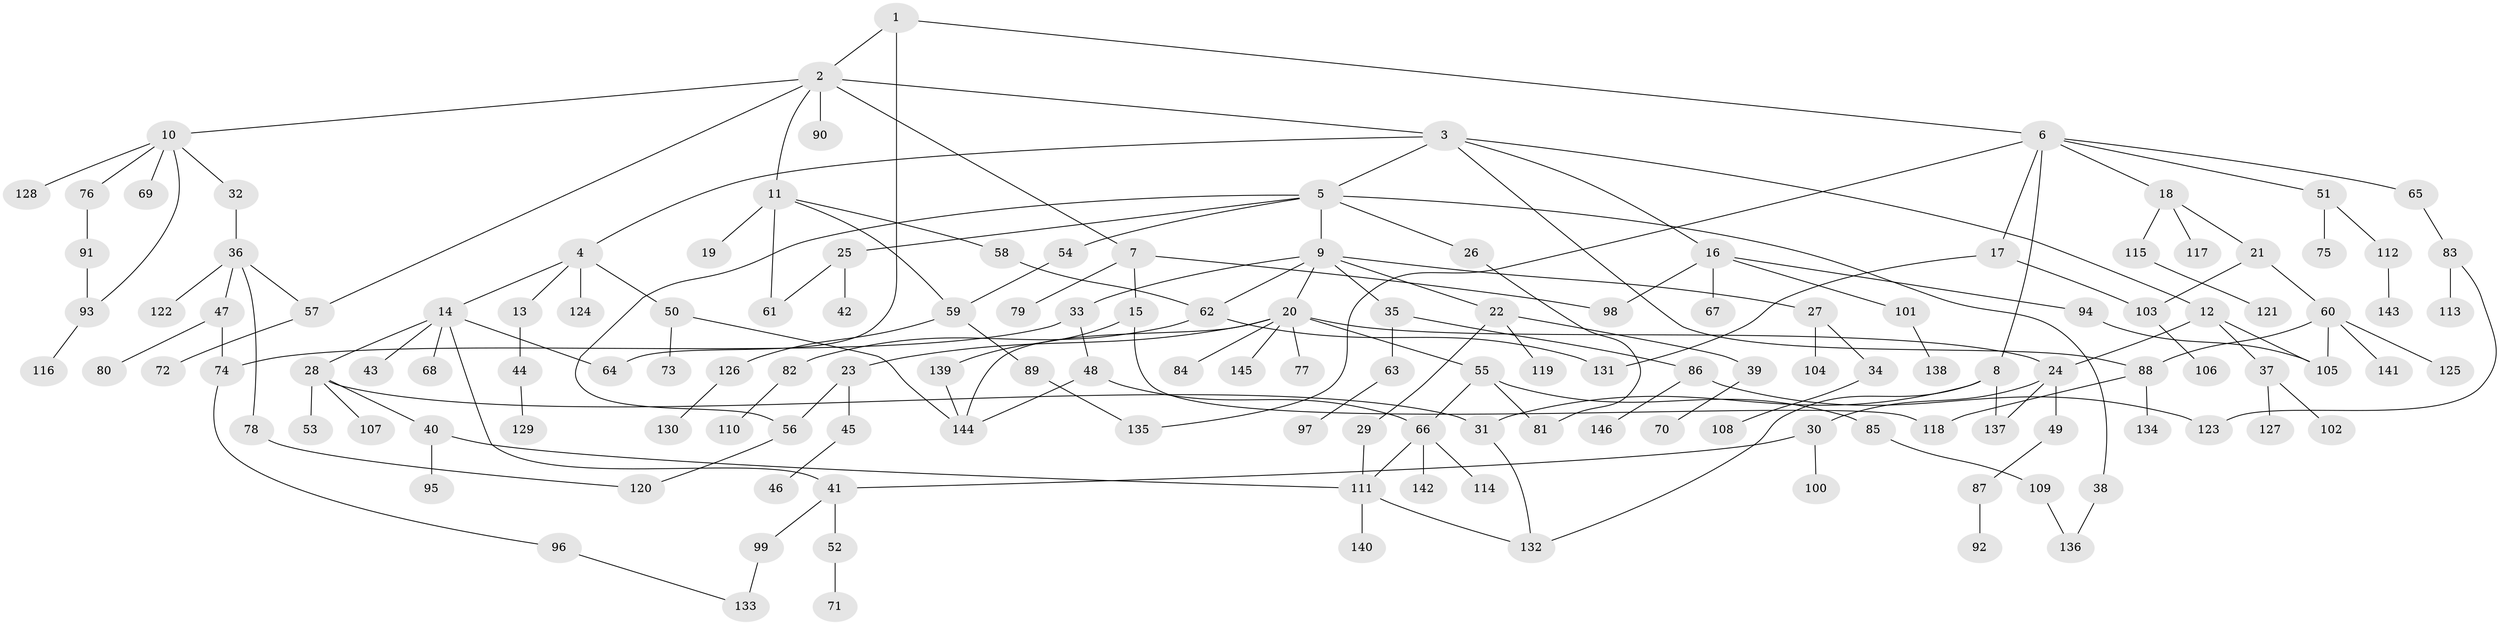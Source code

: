 // coarse degree distribution, {3: 0.17307692307692307, 6: 0.019230769230769232, 4: 0.15384615384615385, 7: 0.038461538461538464, 2: 0.38461538461538464, 5: 0.019230769230769232, 1: 0.21153846153846154}
// Generated by graph-tools (version 1.1) at 2025/48/03/04/25 22:48:55]
// undirected, 146 vertices, 178 edges
graph export_dot {
  node [color=gray90,style=filled];
  1;
  2;
  3;
  4;
  5;
  6;
  7;
  8;
  9;
  10;
  11;
  12;
  13;
  14;
  15;
  16;
  17;
  18;
  19;
  20;
  21;
  22;
  23;
  24;
  25;
  26;
  27;
  28;
  29;
  30;
  31;
  32;
  33;
  34;
  35;
  36;
  37;
  38;
  39;
  40;
  41;
  42;
  43;
  44;
  45;
  46;
  47;
  48;
  49;
  50;
  51;
  52;
  53;
  54;
  55;
  56;
  57;
  58;
  59;
  60;
  61;
  62;
  63;
  64;
  65;
  66;
  67;
  68;
  69;
  70;
  71;
  72;
  73;
  74;
  75;
  76;
  77;
  78;
  79;
  80;
  81;
  82;
  83;
  84;
  85;
  86;
  87;
  88;
  89;
  90;
  91;
  92;
  93;
  94;
  95;
  96;
  97;
  98;
  99;
  100;
  101;
  102;
  103;
  104;
  105;
  106;
  107;
  108;
  109;
  110;
  111;
  112;
  113;
  114;
  115;
  116;
  117;
  118;
  119;
  120;
  121;
  122;
  123;
  124;
  125;
  126;
  127;
  128;
  129;
  130;
  131;
  132;
  133;
  134;
  135;
  136;
  137;
  138;
  139;
  140;
  141;
  142;
  143;
  144;
  145;
  146;
  1 -- 2;
  1 -- 6;
  1 -- 64;
  2 -- 3;
  2 -- 7;
  2 -- 10;
  2 -- 11;
  2 -- 90;
  2 -- 57;
  3 -- 4;
  3 -- 5;
  3 -- 12;
  3 -- 16;
  3 -- 88;
  4 -- 13;
  4 -- 14;
  4 -- 50;
  4 -- 124;
  5 -- 9;
  5 -- 25;
  5 -- 26;
  5 -- 38;
  5 -- 54;
  5 -- 56;
  6 -- 8;
  6 -- 17;
  6 -- 18;
  6 -- 51;
  6 -- 65;
  6 -- 135;
  7 -- 15;
  7 -- 79;
  7 -- 98;
  8 -- 132;
  8 -- 137;
  8 -- 31;
  9 -- 20;
  9 -- 22;
  9 -- 27;
  9 -- 33;
  9 -- 35;
  9 -- 62;
  10 -- 32;
  10 -- 69;
  10 -- 76;
  10 -- 128;
  10 -- 93;
  11 -- 19;
  11 -- 58;
  11 -- 59;
  11 -- 61;
  12 -- 37;
  12 -- 105;
  12 -- 24;
  13 -- 44;
  14 -- 28;
  14 -- 41;
  14 -- 43;
  14 -- 64;
  14 -- 68;
  15 -- 118;
  15 -- 139;
  16 -- 67;
  16 -- 94;
  16 -- 98;
  16 -- 101;
  17 -- 103;
  17 -- 131;
  18 -- 21;
  18 -- 115;
  18 -- 117;
  20 -- 23;
  20 -- 24;
  20 -- 55;
  20 -- 77;
  20 -- 84;
  20 -- 144;
  20 -- 145;
  21 -- 60;
  21 -- 103;
  22 -- 29;
  22 -- 39;
  22 -- 119;
  23 -- 45;
  23 -- 56;
  24 -- 30;
  24 -- 49;
  24 -- 137;
  25 -- 42;
  25 -- 61;
  26 -- 81;
  27 -- 34;
  27 -- 104;
  28 -- 31;
  28 -- 40;
  28 -- 53;
  28 -- 107;
  29 -- 111;
  30 -- 100;
  30 -- 41;
  31 -- 132;
  32 -- 36;
  33 -- 48;
  33 -- 74;
  34 -- 108;
  35 -- 63;
  35 -- 86;
  36 -- 47;
  36 -- 57;
  36 -- 78;
  36 -- 122;
  37 -- 102;
  37 -- 127;
  38 -- 136;
  39 -- 70;
  40 -- 95;
  40 -- 111;
  41 -- 52;
  41 -- 99;
  44 -- 129;
  45 -- 46;
  47 -- 74;
  47 -- 80;
  48 -- 66;
  48 -- 144;
  49 -- 87;
  50 -- 73;
  50 -- 144;
  51 -- 75;
  51 -- 112;
  52 -- 71;
  54 -- 59;
  55 -- 85;
  55 -- 81;
  55 -- 66;
  56 -- 120;
  57 -- 72;
  58 -- 62;
  59 -- 89;
  59 -- 126;
  60 -- 88;
  60 -- 125;
  60 -- 141;
  60 -- 105;
  62 -- 82;
  62 -- 131;
  63 -- 97;
  65 -- 83;
  66 -- 114;
  66 -- 142;
  66 -- 111;
  74 -- 96;
  76 -- 91;
  78 -- 120;
  82 -- 110;
  83 -- 113;
  83 -- 123;
  85 -- 109;
  86 -- 123;
  86 -- 146;
  87 -- 92;
  88 -- 134;
  88 -- 118;
  89 -- 135;
  91 -- 93;
  93 -- 116;
  94 -- 105;
  96 -- 133;
  99 -- 133;
  101 -- 138;
  103 -- 106;
  109 -- 136;
  111 -- 132;
  111 -- 140;
  112 -- 143;
  115 -- 121;
  126 -- 130;
  139 -- 144;
}
